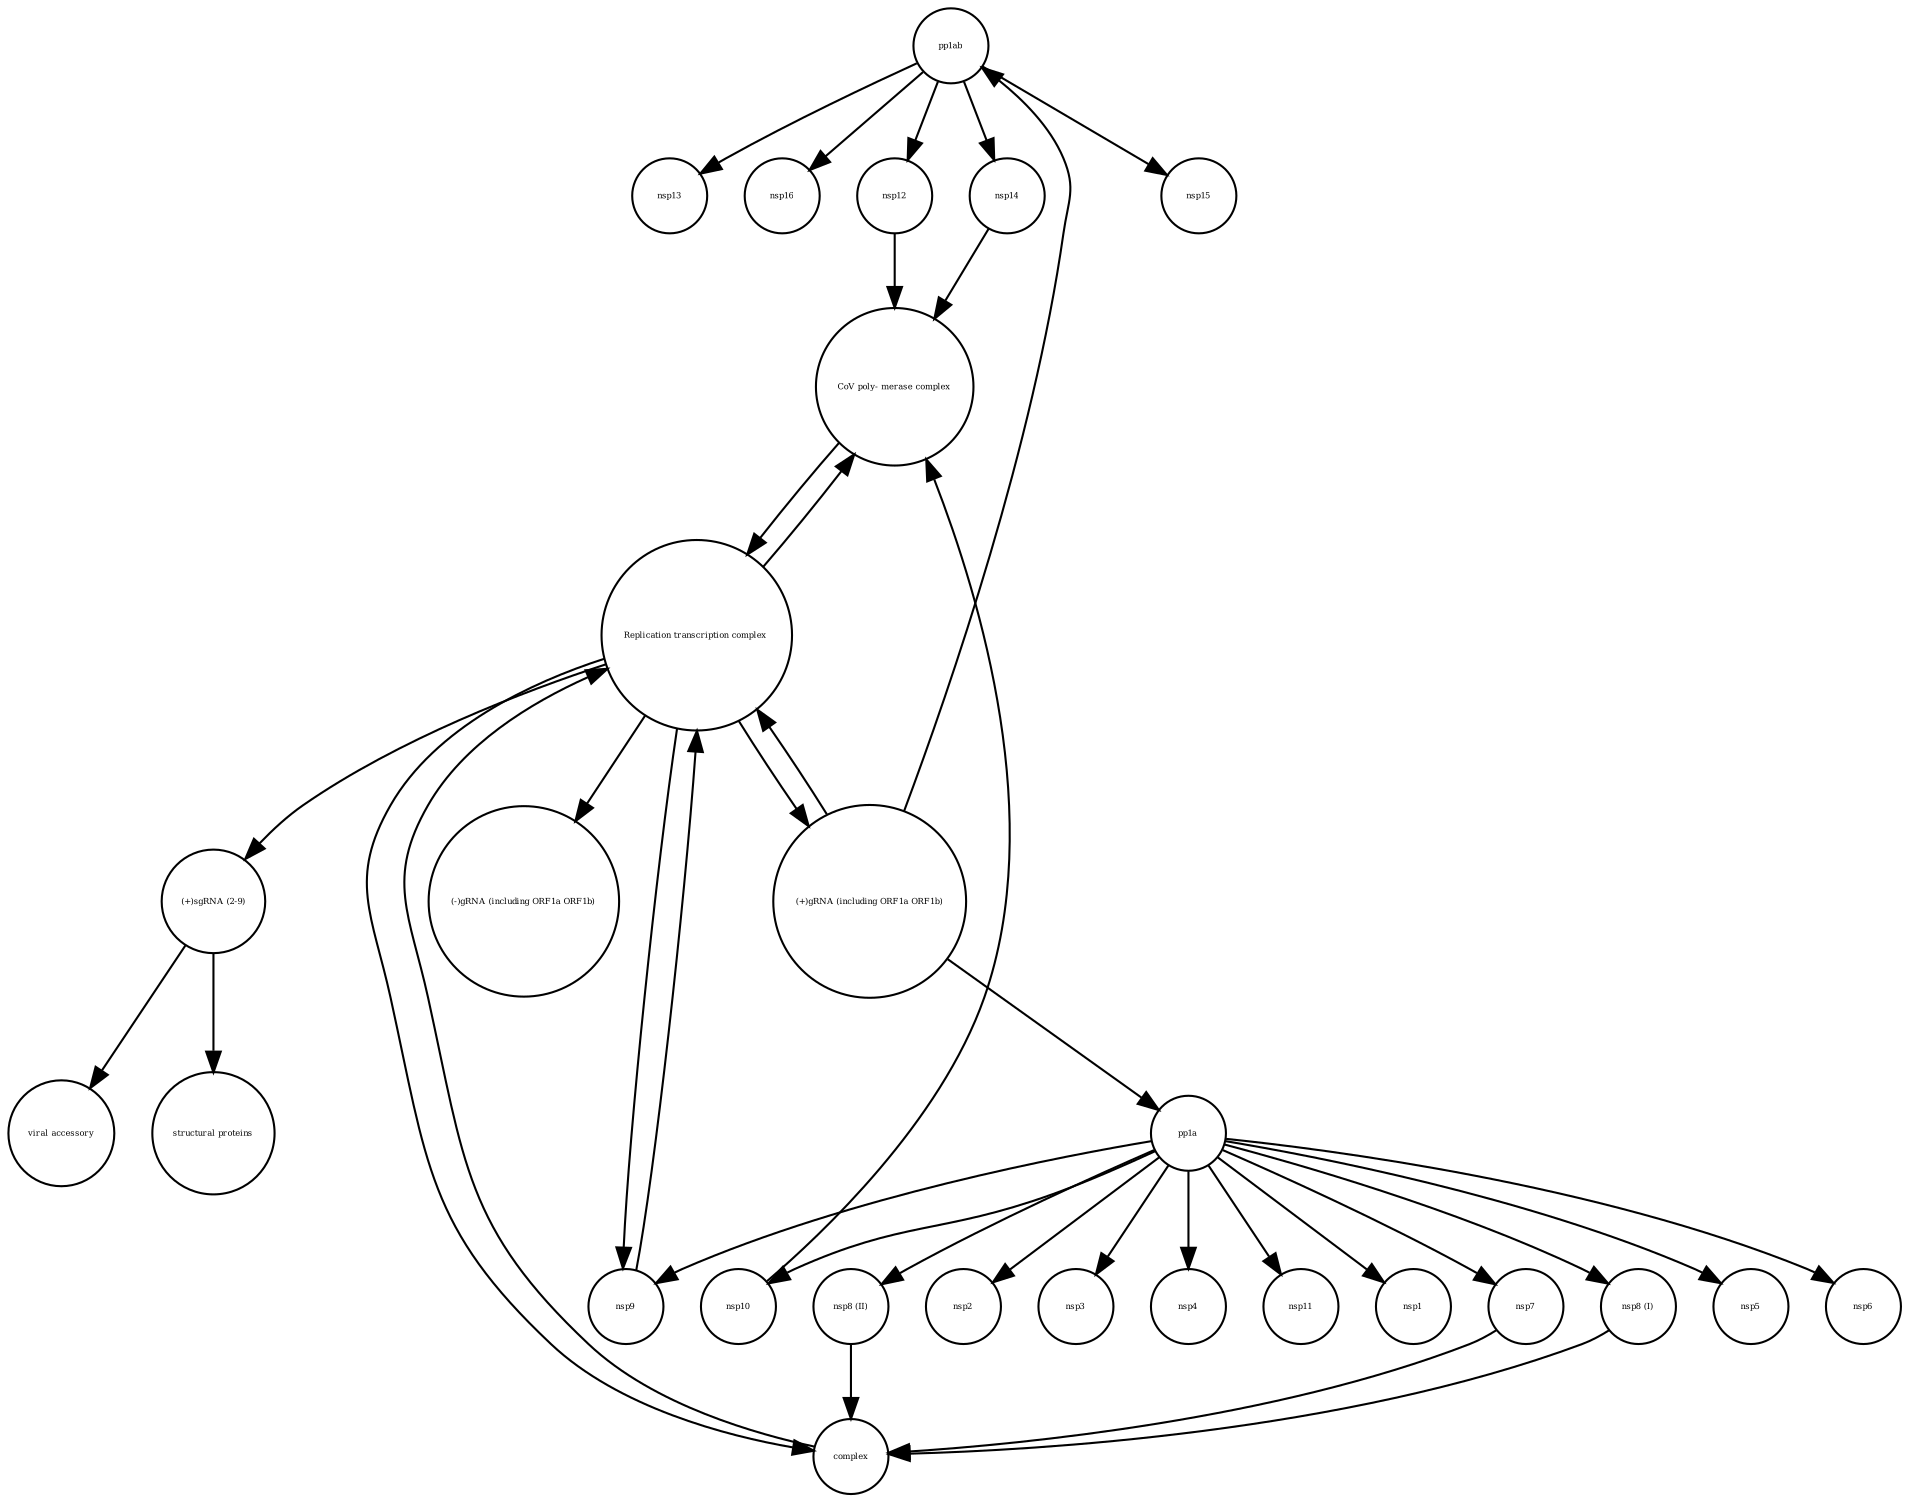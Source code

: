 strict digraph  {
nsp13 [annotation="", bipartite=0, cls=macromolecule, fontsize=4, label=nsp13, shape=circle];
nsp9 [annotation="", bipartite=0, cls=macromolecule, fontsize=4, label=nsp9, shape=circle];
nsp16 [annotation="", bipartite=0, cls=macromolecule, fontsize=4, label=nsp16, shape=circle];
nsp5 [annotation="", bipartite=0, cls=macromolecule, fontsize=4, label=nsp5, shape=circle];
nsp6 [annotation="", bipartite=0, cls=macromolecule, fontsize=4, label=nsp6, shape=circle];
nsp2 [annotation="", bipartite=0, cls=macromolecule, fontsize=4, label=nsp2, shape=circle];
pp1ab [annotation="", bipartite=0, cls=macromolecule, fontsize=4, label=pp1ab, shape=circle];
"nsp8 (I)" [annotation="", bipartite=0, cls=macromolecule, fontsize=4, label="nsp8 (I)", shape=circle];
"(-)gRNA (including ORF1a ORF1b)" [annotation="", bipartite=0, cls="nucleic acid feature", fontsize=4, label="(-)gRNA (including ORF1a ORF1b)", shape=circle];
nsp12 [annotation="", bipartite=0, cls=macromolecule, fontsize=4, label=nsp12, shape=circle];
"(+)sgRNA (2-9)" [annotation="", bipartite=0, cls="nucleic acid feature", fontsize=4, label="(+)sgRNA (2-9)", shape=circle];
"(+)gRNA (including ORF1a ORF1b)" [annotation="", bipartite=0, cls="nucleic acid feature", fontsize=4, label="(+)gRNA (including ORF1a ORF1b)", shape=circle];
nsp10 [annotation="", bipartite=0, cls=macromolecule, fontsize=4, label=nsp10, shape=circle];
"Replication transcription complex " [annotation="", bipartite=0, cls=complex, fontsize=4, label="Replication transcription complex ", shape=circle];
"nsp8 (II)" [annotation="", bipartite=0, cls=macromolecule, fontsize=4, label="nsp8 (II)", shape=circle];
nsp3 [annotation="", bipartite=0, cls=macromolecule, fontsize=4, label=nsp3, shape=circle];
"CoV poly- merase complex" [annotation="", bipartite=0, cls=complex, fontsize=4, label="CoV poly- merase complex", shape=circle];
nsp15 [annotation="", bipartite=0, cls=macromolecule, fontsize=4, label=nsp15, shape=circle];
nsp14 [annotation="", bipartite=0, cls=macromolecule, fontsize=4, label=nsp14, shape=circle];
pp1a [annotation="", bipartite=0, cls=macromolecule, fontsize=4, label=pp1a, shape=circle];
nsp4 [annotation="", bipartite=0, cls=macromolecule, fontsize=4, label=nsp4, shape=circle];
nsp11 [annotation="", bipartite=0, cls=macromolecule, fontsize=4, label=nsp11, shape=circle];
complex [annotation="", bipartite=0, cls=complex, fontsize=4, label=complex, shape=circle];
nsp1 [annotation="", bipartite=0, cls=macromolecule, fontsize=4, label=nsp1, shape=circle];
"structural proteins" [annotation="", bipartite=0, cls=macromolecule, fontsize=4, label="structural proteins", shape=circle];
"viral accessory" [annotation="", bipartite=0, cls=macromolecule, fontsize=4, label="viral accessory", shape=circle];
nsp7 [annotation="", bipartite=0, cls=macromolecule, fontsize=4, label=nsp7, shape=circle];
nsp9 -> "Replication transcription complex "  [annotation="", interaction_type=production];
pp1ab -> nsp12  [annotation="", interaction_type=production];
pp1ab -> nsp13  [annotation="", interaction_type=production];
pp1ab -> nsp16  [annotation="", interaction_type=production];
pp1ab -> nsp15  [annotation="", interaction_type=production];
pp1ab -> nsp14  [annotation="", interaction_type=production];
"nsp8 (I)" -> complex  [annotation="", interaction_type=production];
nsp12 -> "CoV poly- merase complex"  [annotation="", interaction_type=production];
"(+)sgRNA (2-9)" -> "structural proteins"  [annotation="", interaction_type="necessary stimulation"];
"(+)sgRNA (2-9)" -> "viral accessory"  [annotation="", interaction_type="necessary stimulation"];
"(+)gRNA (including ORF1a ORF1b)" -> pp1a  [annotation="", interaction_type="necessary stimulation"];
"(+)gRNA (including ORF1a ORF1b)" -> "Replication transcription complex "  [annotation="", interaction_type=production];
"(+)gRNA (including ORF1a ORF1b)" -> pp1ab  [annotation="", interaction_type="necessary stimulation"];
nsp10 -> "CoV poly- merase complex"  [annotation="", interaction_type=production];
"Replication transcription complex " -> "(-)gRNA (including ORF1a ORF1b)"  [annotation="", interaction_type=production];
"Replication transcription complex " -> "CoV poly- merase complex"  [annotation="", interaction_type=production];
"Replication transcription complex " -> nsp9  [annotation="", interaction_type=production];
"Replication transcription complex " -> complex  [annotation="", interaction_type=production];
"Replication transcription complex " -> "(+)gRNA (including ORF1a ORF1b)"  [annotation="", interaction_type=production];
"Replication transcription complex " -> "(+)sgRNA (2-9)"  [annotation="", interaction_type="necessary stimulation"];
"nsp8 (II)" -> complex  [annotation="", interaction_type=production];
"CoV poly- merase complex" -> "Replication transcription complex "  [annotation="", interaction_type=production];
nsp14 -> "CoV poly- merase complex"  [annotation="", interaction_type=production];
pp1a -> nsp6  [annotation="", interaction_type=production];
pp1a -> nsp10  [annotation="", interaction_type=production];
pp1a -> nsp2  [annotation="", interaction_type=production];
pp1a -> "nsp8 (II)"  [annotation="", interaction_type=production];
pp1a -> "nsp8 (I)"  [annotation="", interaction_type=production];
pp1a -> nsp1  [annotation="", interaction_type=production];
pp1a -> nsp4  [annotation="", interaction_type=production];
pp1a -> nsp3  [annotation="", interaction_type=production];
pp1a -> nsp11  [annotation="", interaction_type=production];
pp1a -> nsp9  [annotation="", interaction_type=production];
pp1a -> nsp7  [annotation="", interaction_type=production];
pp1a -> nsp5  [annotation="", interaction_type=production];
complex -> "Replication transcription complex "  [annotation="", interaction_type=production];
nsp7 -> complex  [annotation="", interaction_type=production];
}
